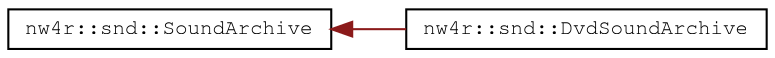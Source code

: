 digraph "Graphical Class Hierarchy"
{
 // LATEX_PDF_SIZE
  edge [fontname="FreeMono",fontsize="10",labelfontname="FreeMono",labelfontsize="10"];
  node [fontname="FreeMono",fontsize="10",shape=record];
  rankdir="LR";
  Node0 [label="nw4r::snd::SoundArchive",height=0.2,width=0.4,color="black", fillcolor="white", style="filled",URL="$classnw4r_1_1snd_1_1_sound_archive.html",tooltip=" "];
  Node0 -> Node1 [dir="back",color="firebrick4",fontsize="10",style="solid",fontname="FreeMono"];
  Node1 [label="nw4r::snd::DvdSoundArchive",height=0.2,width=0.4,color="black", fillcolor="white", style="filled",URL="$classnw4r_1_1snd_1_1_dvd_sound_archive.html",tooltip=" "];
}
